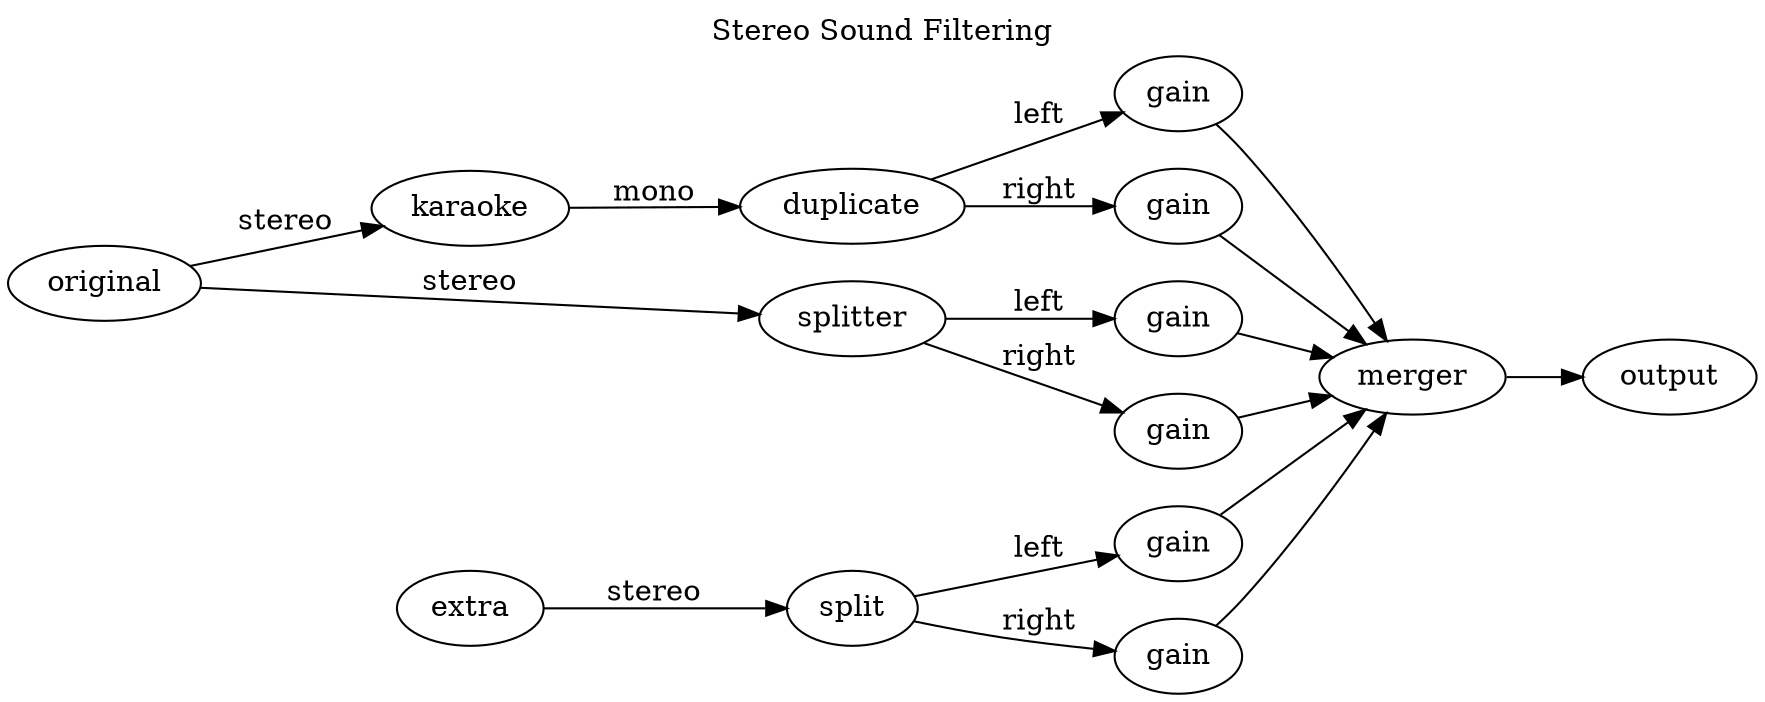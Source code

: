 digraph {
  label = "Stereo Sound Filtering"
  labelloc = "t"
  rankdir = "LR"

  original -> karaoke [label="stereo"];
  karaoke -> duplicate [label="mono"];

  gain0 [label="gain"];
  gain1 [label="gain"];

  duplicate -> gain0 [label="left"];
  duplicate -> gain1 [label="right"];

  gain0 -> merger;
  gain1 -> merger;

  original -> splitter [label="stereo"];

  gain2 [label="gain"];
  gain3 [label="gain"];

  splitter -> gain2 [label="left"];
  splitter -> gain3 [label="right"];

  gain2 -> merger;
  gain3 -> merger;

  splitter2 [label="split"];
  extra -> splitter2 [label="stereo"];

  gain4 [label="gain"];
  gain5 [label="gain"];

  splitter2 -> gain4 [label="left"];
  splitter2 -> gain5 [label="right"];

  gain4 -> merger;
  gain5 -> merger;

  merger -> output;
}
